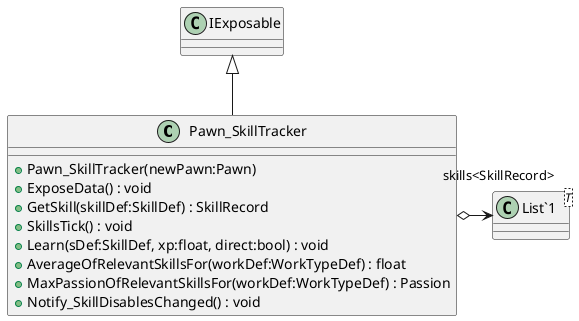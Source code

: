 @startuml
class Pawn_SkillTracker {
    + Pawn_SkillTracker(newPawn:Pawn)
    + ExposeData() : void
    + GetSkill(skillDef:SkillDef) : SkillRecord
    + SkillsTick() : void
    + Learn(sDef:SkillDef, xp:float, direct:bool) : void
    + AverageOfRelevantSkillsFor(workDef:WorkTypeDef) : float
    + MaxPassionOfRelevantSkillsFor(workDef:WorkTypeDef) : Passion
    + Notify_SkillDisablesChanged() : void
}
class "List`1"<T> {
}
IExposable <|-- Pawn_SkillTracker
Pawn_SkillTracker o-> "skills<SkillRecord>" "List`1"
@enduml
